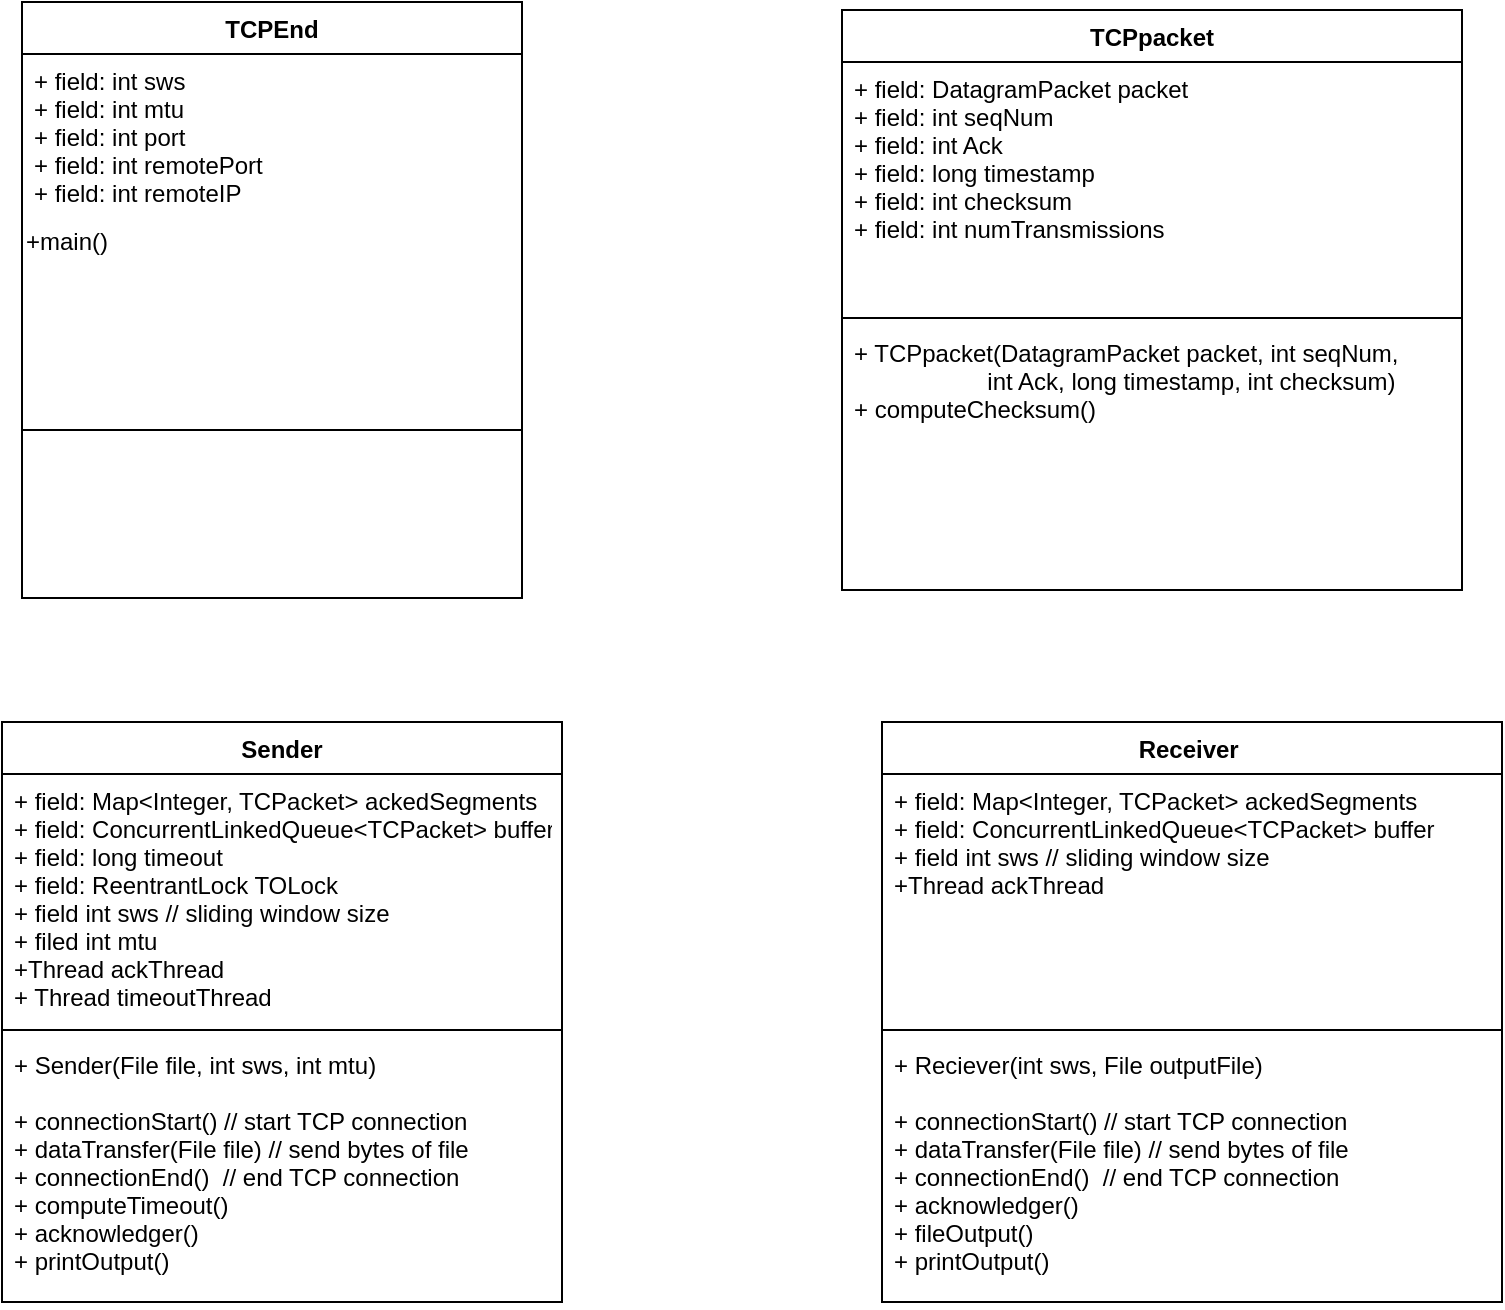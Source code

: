 <mxfile version="14.5.7" type="github">
  <diagram id="C5RBs43oDa-KdzZeNtuy" name="Page-1">
    <mxGraphModel dx="946" dy="558" grid="1" gridSize="10" guides="1" tooltips="1" connect="1" arrows="1" fold="1" page="1" pageScale="1" pageWidth="827" pageHeight="1169" math="0" shadow="0">
      <root>
        <mxCell id="WIyWlLk6GJQsqaUBKTNV-0" />
        <mxCell id="WIyWlLk6GJQsqaUBKTNV-1" parent="WIyWlLk6GJQsqaUBKTNV-0" />
        <mxCell id="mKyuILDBuq4o-WF2PCki-4" value="Sender" style="swimlane;fontStyle=1;align=center;verticalAlign=top;childLayout=stackLayout;horizontal=1;startSize=26;horizontalStack=0;resizeParent=1;resizeParentMax=0;resizeLast=0;collapsible=1;marginBottom=0;" parent="WIyWlLk6GJQsqaUBKTNV-1" vertex="1">
          <mxGeometry x="40" y="390" width="280" height="290" as="geometry" />
        </mxCell>
        <mxCell id="mKyuILDBuq4o-WF2PCki-5" value="+ field: Map&lt;Integer, TCPacket&gt; ackedSegments&#xa;+ field: ConcurrentLinkedQueue&lt;TCPacket&gt; buffer&#xa;+ field: long timeout&#xa;+ field: ReentrantLock TOLock&#xa;+ field int sws // sliding window size&#xa;+ filed int mtu&#xa;+Thread ackThread&#xa;+ Thread timeoutThread&#xa;&#xa;&#xa;&#xa;&#xa;" style="text;strokeColor=none;fillColor=none;align=left;verticalAlign=top;spacingLeft=4;spacingRight=4;overflow=hidden;rotatable=0;points=[[0,0.5],[1,0.5]];portConstraint=eastwest;" parent="mKyuILDBuq4o-WF2PCki-4" vertex="1">
          <mxGeometry y="26" width="280" height="124" as="geometry" />
        </mxCell>
        <mxCell id="mKyuILDBuq4o-WF2PCki-6" value="" style="line;strokeWidth=1;fillColor=none;align=left;verticalAlign=middle;spacingTop=-1;spacingLeft=3;spacingRight=3;rotatable=0;labelPosition=right;points=[];portConstraint=eastwest;" parent="mKyuILDBuq4o-WF2PCki-4" vertex="1">
          <mxGeometry y="150" width="280" height="8" as="geometry" />
        </mxCell>
        <mxCell id="mKyuILDBuq4o-WF2PCki-7" value="+ Sender(File file, int sws, int mtu)&#xa;&#xa;+ connectionStart() // start TCP connection&#xa;+ dataTransfer(File file) // send bytes of file&#xa;+ connectionEnd()  // end TCP connection&#xa;+ computeTimeout()&#xa;+ acknowledger()&#xa;+ printOutput()" style="text;strokeColor=none;fillColor=none;align=left;verticalAlign=top;spacingLeft=4;spacingRight=4;overflow=hidden;rotatable=0;points=[[0,0.5],[1,0.5]];portConstraint=eastwest;" parent="mKyuILDBuq4o-WF2PCki-4" vertex="1">
          <mxGeometry y="158" width="280" height="132" as="geometry" />
        </mxCell>
        <mxCell id="mKyuILDBuq4o-WF2PCki-9" value="TCPEnd" style="swimlane;fontStyle=1;align=center;verticalAlign=top;childLayout=stackLayout;horizontal=1;startSize=26;horizontalStack=0;resizeParent=1;resizeParentMax=0;resizeLast=0;collapsible=1;marginBottom=0;" parent="WIyWlLk6GJQsqaUBKTNV-1" vertex="1">
          <mxGeometry x="50" y="30" width="250" height="298" as="geometry" />
        </mxCell>
        <mxCell id="mKyuILDBuq4o-WF2PCki-10" value="+ field: int sws&#xa;+ field: int mtu&#xa;+ field: int port&#xa;+ field: int remotePort&#xa;+ field: int remoteIP&#xa;&#xa;&#xa;" style="text;strokeColor=none;fillColor=none;align=left;verticalAlign=top;spacingLeft=4;spacingRight=4;overflow=hidden;rotatable=0;points=[[0,0.5],[1,0.5]];portConstraint=eastwest;" parent="mKyuILDBuq4o-WF2PCki-9" vertex="1">
          <mxGeometry y="26" width="250" height="84" as="geometry" />
        </mxCell>
        <mxCell id="mKyuILDBuq4o-WF2PCki-16" value="&lt;div align=&quot;left&quot;&gt;+main()&lt;/div&gt;" style="text;html=1;strokeColor=none;fillColor=none;align=left;verticalAlign=middle;whiteSpace=wrap;rounded=0;" parent="mKyuILDBuq4o-WF2PCki-9" vertex="1">
          <mxGeometry y="110" width="250" height="20" as="geometry" />
        </mxCell>
        <mxCell id="mKyuILDBuq4o-WF2PCki-11" value="" style="line;strokeWidth=1;fillColor=none;align=left;verticalAlign=middle;spacingTop=-1;spacingLeft=3;spacingRight=3;rotatable=0;labelPosition=right;points=[];portConstraint=eastwest;" parent="mKyuILDBuq4o-WF2PCki-9" vertex="1">
          <mxGeometry y="130" width="250" height="168" as="geometry" />
        </mxCell>
        <mxCell id="WtdueItzKnuHgK0wQNmK-0" value="Receiver " style="swimlane;fontStyle=1;align=center;verticalAlign=top;childLayout=stackLayout;horizontal=1;startSize=26;horizontalStack=0;resizeParent=1;resizeParentMax=0;resizeLast=0;collapsible=1;marginBottom=0;" vertex="1" parent="WIyWlLk6GJQsqaUBKTNV-1">
          <mxGeometry x="480" y="390" width="310" height="290" as="geometry" />
        </mxCell>
        <mxCell id="WtdueItzKnuHgK0wQNmK-1" value="+ field: Map&lt;Integer, TCPacket&gt; ackedSegments&#xa;+ field: ConcurrentLinkedQueue&lt;TCPacket&gt; buffer&#xa;+ field int sws // sliding window size&#xa;+Thread ackThread&#xa;&#xa;&#xa;&#xa;&#xa;" style="text;strokeColor=none;fillColor=none;align=left;verticalAlign=top;spacingLeft=4;spacingRight=4;overflow=hidden;rotatable=0;points=[[0,0.5],[1,0.5]];portConstraint=eastwest;" vertex="1" parent="WtdueItzKnuHgK0wQNmK-0">
          <mxGeometry y="26" width="310" height="124" as="geometry" />
        </mxCell>
        <mxCell id="WtdueItzKnuHgK0wQNmK-2" value="" style="line;strokeWidth=1;fillColor=none;align=left;verticalAlign=middle;spacingTop=-1;spacingLeft=3;spacingRight=3;rotatable=0;labelPosition=right;points=[];portConstraint=eastwest;" vertex="1" parent="WtdueItzKnuHgK0wQNmK-0">
          <mxGeometry y="150" width="310" height="8" as="geometry" />
        </mxCell>
        <mxCell id="WtdueItzKnuHgK0wQNmK-3" value="+ Reciever(int sws, File outputFile)&#xa;&#xa;+ connectionStart() // start TCP connection&#xa;+ dataTransfer(File file) // send bytes of file&#xa;+ connectionEnd()  // end TCP connection&#xa;+ acknowledger() &#xa;+ fileOutput()&#xa;+ printOutput()&#xa;" style="text;strokeColor=none;fillColor=none;align=left;verticalAlign=top;spacingLeft=4;spacingRight=4;overflow=hidden;rotatable=0;points=[[0,0.5],[1,0.5]];portConstraint=eastwest;" vertex="1" parent="WtdueItzKnuHgK0wQNmK-0">
          <mxGeometry y="158" width="310" height="132" as="geometry" />
        </mxCell>
        <mxCell id="WtdueItzKnuHgK0wQNmK-4" value="TCPpacket" style="swimlane;fontStyle=1;align=center;verticalAlign=top;childLayout=stackLayout;horizontal=1;startSize=26;horizontalStack=0;resizeParent=1;resizeParentMax=0;resizeLast=0;collapsible=1;marginBottom=0;" vertex="1" parent="WIyWlLk6GJQsqaUBKTNV-1">
          <mxGeometry x="460" y="34" width="310" height="290" as="geometry" />
        </mxCell>
        <mxCell id="WtdueItzKnuHgK0wQNmK-5" value="+ field: DatagramPacket packet&#xa;+ field: int seqNum&#xa;+ field: int Ack&#xa;+ field: long timestamp&#xa;+ field: int checksum&#xa;+ field: int numTransmissions" style="text;strokeColor=none;fillColor=none;align=left;verticalAlign=top;spacingLeft=4;spacingRight=4;overflow=hidden;rotatable=0;points=[[0,0.5],[1,0.5]];portConstraint=eastwest;" vertex="1" parent="WtdueItzKnuHgK0wQNmK-4">
          <mxGeometry y="26" width="310" height="124" as="geometry" />
        </mxCell>
        <mxCell id="WtdueItzKnuHgK0wQNmK-6" value="" style="line;strokeWidth=1;fillColor=none;align=left;verticalAlign=middle;spacingTop=-1;spacingLeft=3;spacingRight=3;rotatable=0;labelPosition=right;points=[];portConstraint=eastwest;" vertex="1" parent="WtdueItzKnuHgK0wQNmK-4">
          <mxGeometry y="150" width="310" height="8" as="geometry" />
        </mxCell>
        <mxCell id="WtdueItzKnuHgK0wQNmK-7" value="+ TCPpacket(DatagramPacket packet, int seqNum, &#xa;                    int Ack, long timestamp, int checksum)&#xa;+ computeChecksum()&#xa;" style="text;strokeColor=none;fillColor=none;align=left;verticalAlign=top;spacingLeft=4;spacingRight=4;overflow=hidden;rotatable=0;points=[[0,0.5],[1,0.5]];portConstraint=eastwest;" vertex="1" parent="WtdueItzKnuHgK0wQNmK-4">
          <mxGeometry y="158" width="310" height="132" as="geometry" />
        </mxCell>
      </root>
    </mxGraphModel>
  </diagram>
</mxfile>

